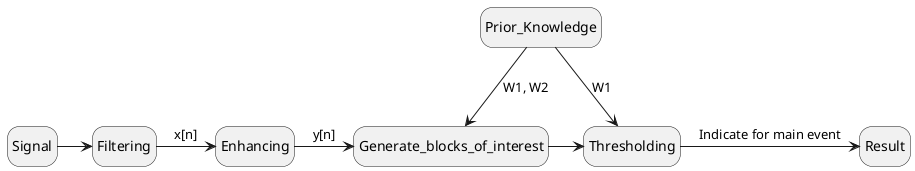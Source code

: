 @startuml TERMA_FLOWCHART

hide empty description

state Prior_Knowledge
Prior_Knowledge -down-> Generate_blocks_of_interest : W1, W2
Prior_Knowledge -down-> Thresholding : W1

state Signal
Signal -> Filtering

state Filtering
Filtering -> Enhancing : x[n]

state Enhancing
Enhancing -> Generate_blocks_of_interest : y[n]

state Generate_blocks_of_interest
Generate_blocks_of_interest -> Thresholding

state Thresholding
Thresholding -> Result : Indicate for main event

state Result

@enduml
